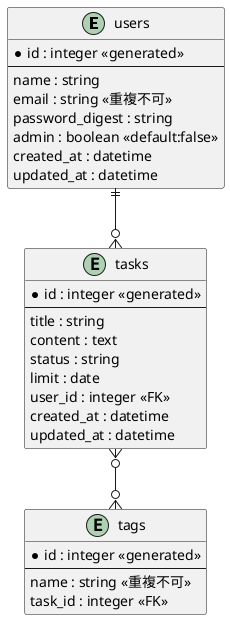 @startuml


entity "users" {
  * id : integer <<generated>>
  --
  name : string
  email : string <<重複不可>>
  password_digest : string
  admin : boolean <<default:false>>
  created_at : datetime
  updated_at : datetime
}

entity "tasks" {
  * id : integer <<generated>>
  --
  title : string
  content : text
  status : string
  limit : date
  user_id : integer <<FK>>
  created_at : datetime
  updated_at : datetime
}

entity "tags" {
  * id : integer <<generated>>
  --
  name : string <<重複不可>>
  task_id : integer <<FK>>
}

users ||--o{ tasks
tasks }o--o{ tags

@enduml


